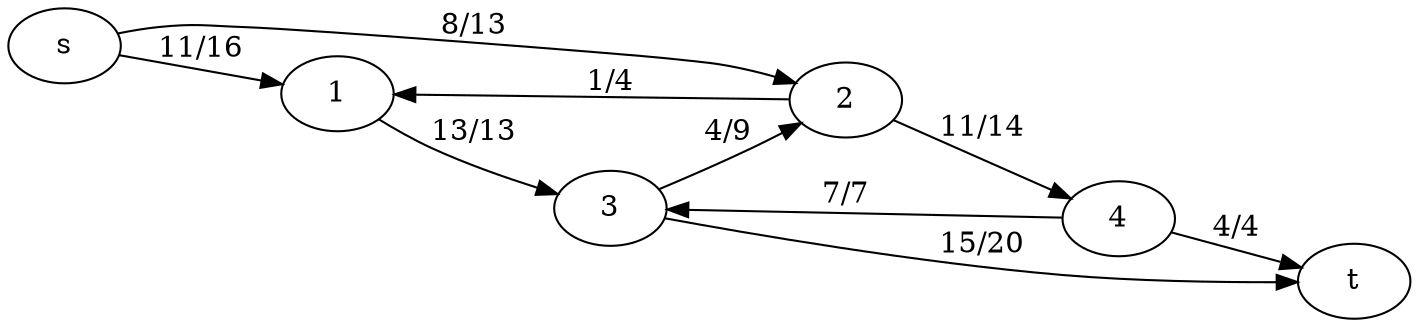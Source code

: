 digraph BST {
rankdir="LR";

s -> 1[label="11/16"];
s -> 2[label="8/13"];

1 -> 3[label="13/13"];

2 -> 1[label="1/4"];
2 -> 4[label="11/14"];

3 -> 2[label="4/9"];
3 -> t[label="15/20"];

4 -> 3[label="7/7"];
4 -> t[label="4/4"];

}
